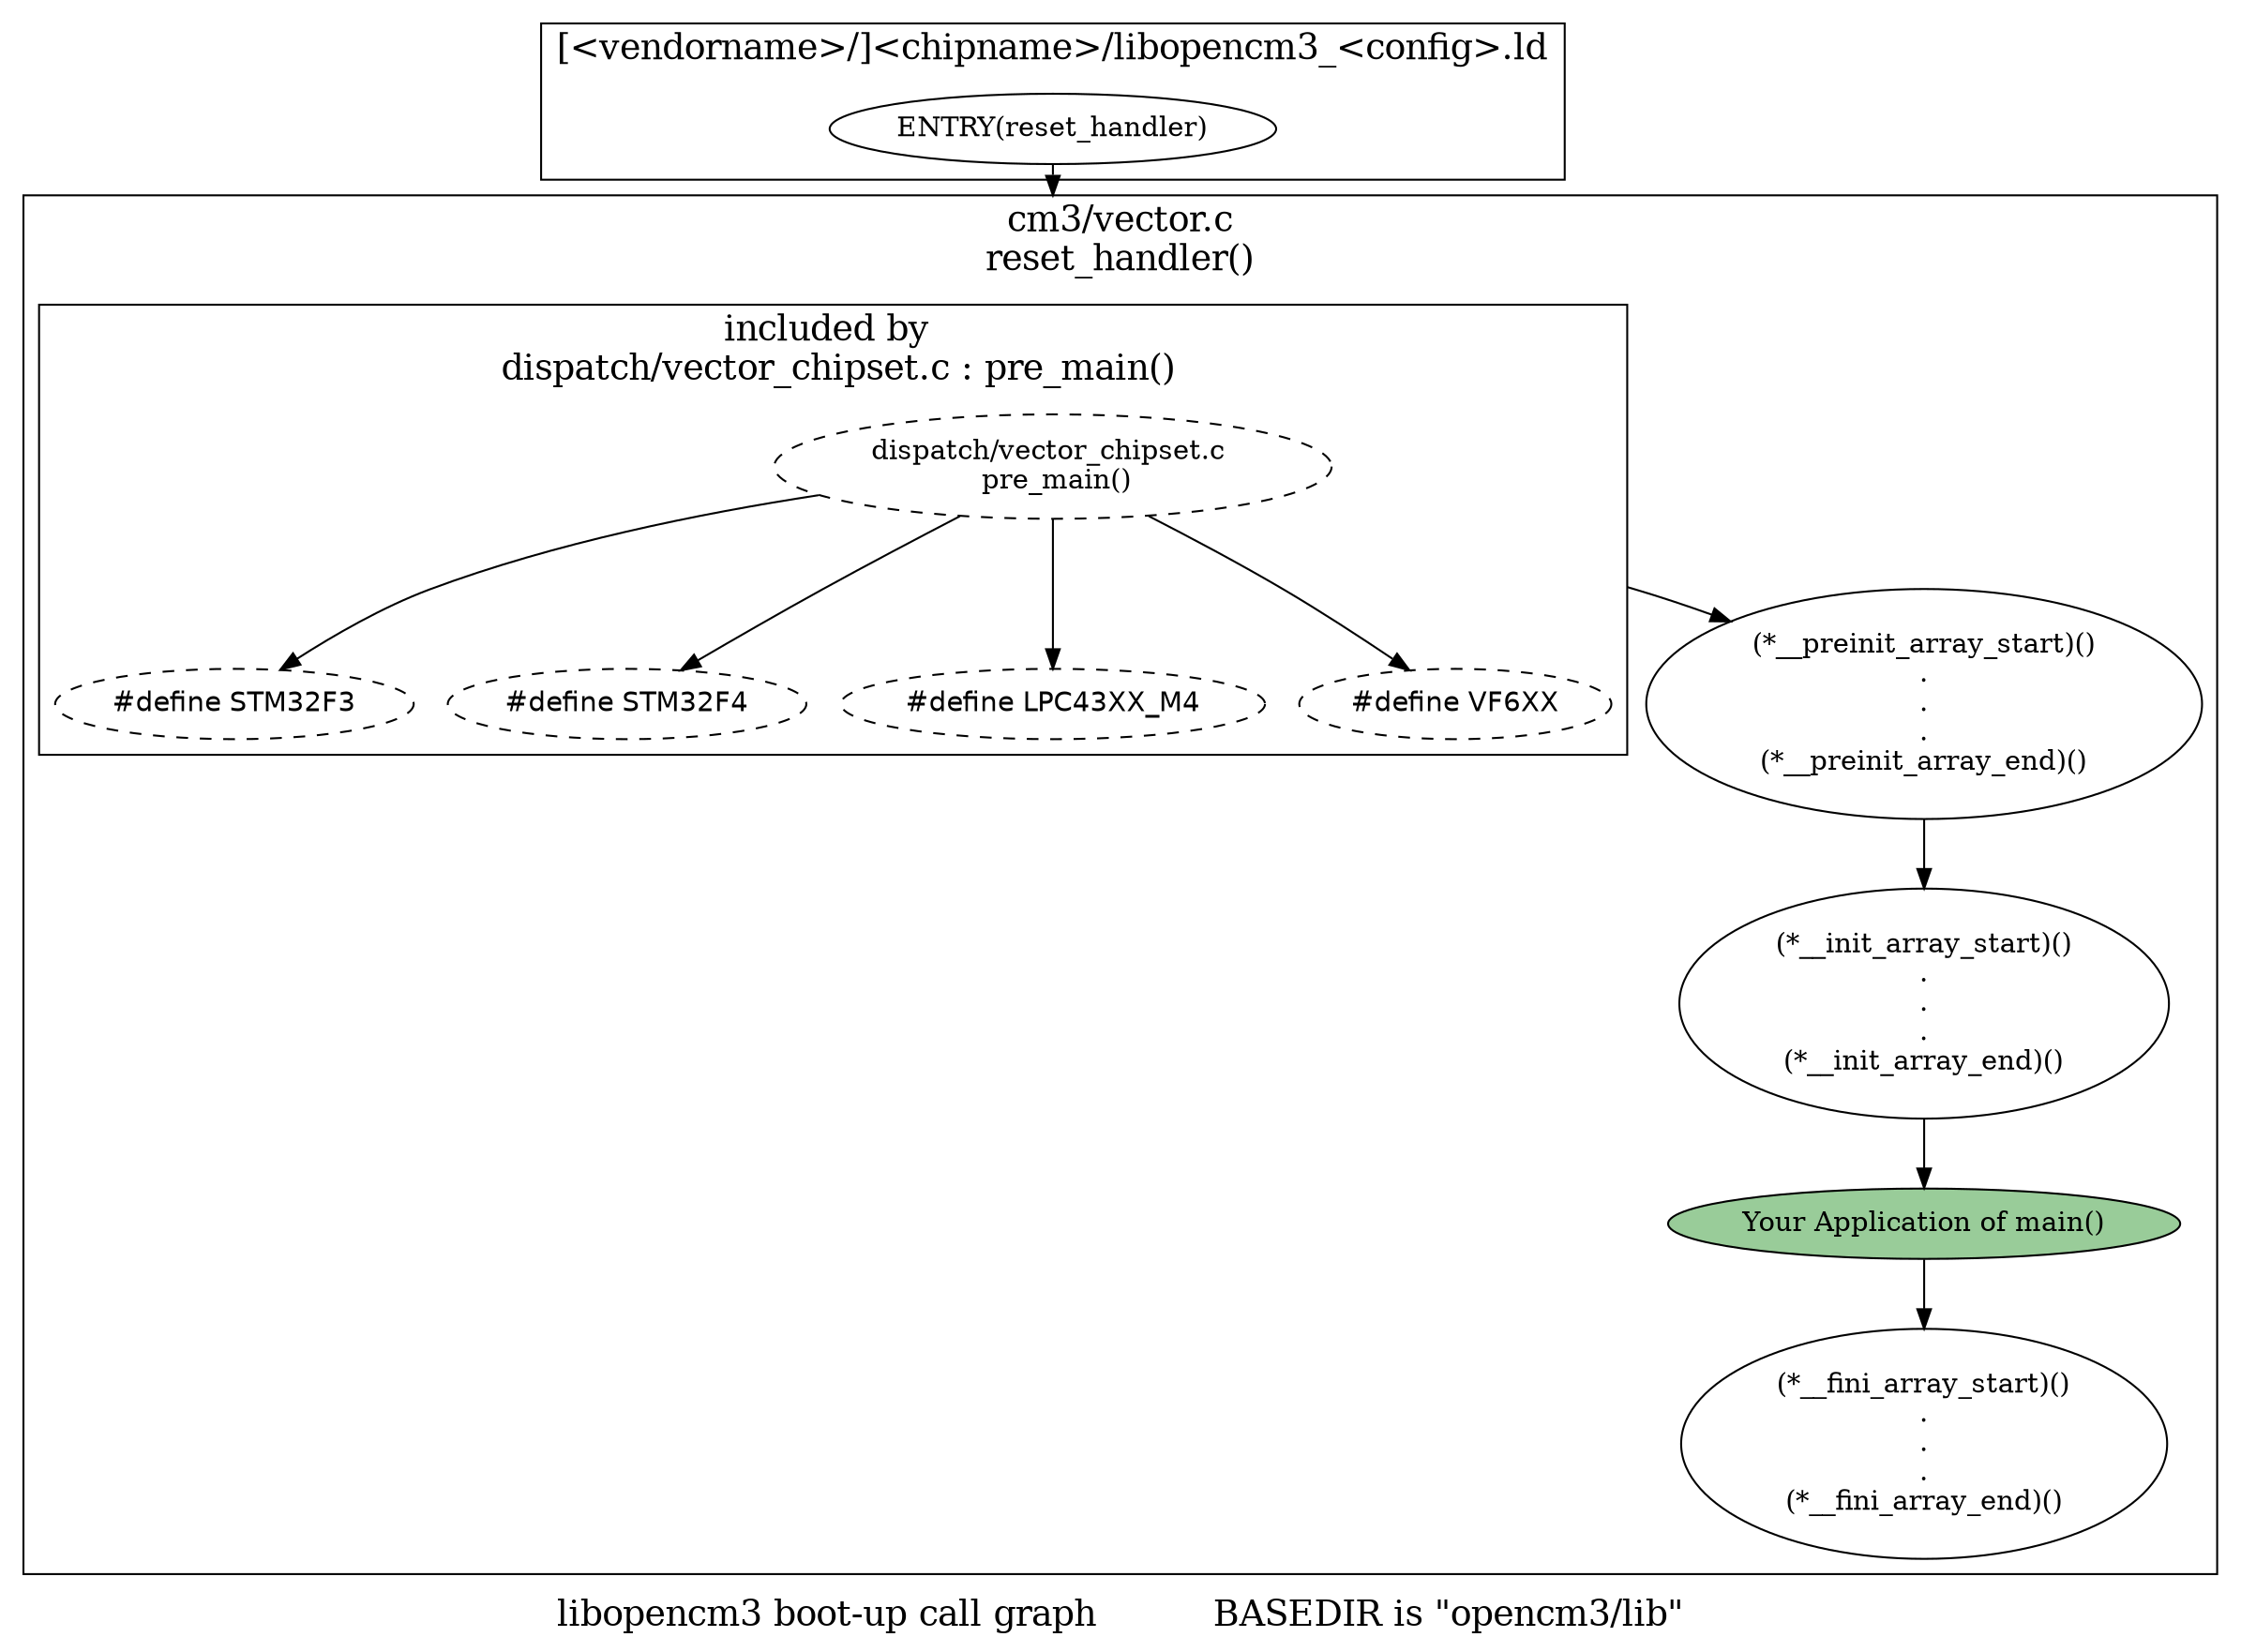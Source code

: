 /*
 * Copyright (C) 2015
 *		Toshiaki NOZAWA <noz.tos <at> gmail_dot_com>
 * All rights reserved.
 *
 * Redistribution and use in source, with or without
 * modification, are permitted provided that the following conditions
 * are met:
 * 1. Redistributions of source code must retain the above copyright
 *    notice, this list of conditions and the following disclaimer.
 * 2. Redistributions in binary form must reproduce the above copyright
 *    notice, this list of conditions and the following disclaimer in the
 *    documentation and/or other materials provided with the distribution.
 * 3. All advertising materials mentioning features or use of this software
 *    must display the following acknowledgement:
 *        This product includes software developed by Toshiaki NOZAWA.
 * 4. Neither the name of Toshiaki NOZAWA nor the names of its
 *    contributors may be used to endorse or promote products derived
 *    from this software without specific prior written permission.
 *
 * THIS DOCUMENT IS PROVIDED BY TOSHIAKI NOZAWA AND CONTRIBUTORS
 * ``AS IS'' AND ANY EXPRESS OR IMPLIED WARRANTIES, INCLUDING, BUT NOT LIMITED
 * TO, THE IMPLIED WARRANTIES OF MERCHANTABILITY AND FITNESS FOR A PARTICULAR
 * PURPOSE ARE DISCLAIMED.  IN NO EVENT SHALL THE CORPORATION OR CONTRIBUTORS
 * BE LIABLE FOR ANY DIRECT, INDIRECT, INCIDENTAL, SPECIAL, EXEMPLARY, OR
 * CONSEQUENTIAL DAMAGES (INCLUDING, BUT NOT LIMITED TO, PROCUREMENT OF
 * SUBSTITUTE GOODS OR SERVICES; LOSS OF USE, DATA, OR PROFITS; OR BUSINESS
 * INTERRUPTION) HOWEVER CAUSED AND ON ANY THEORY OF LIABILITY, WHETHER IN
 * CONTRACT, STRICT LIABILITY, OR TORT (INCLUDING NEGLIGENCE OR OTHERWISE)
 * ARISING IN ANY WAY OUT OF THE USE OF THIS SOFTWARE, EVEN IF ADVISED OF THE
 * POSSIBILITY OF SUCH DAMAGE.
 */

# usage:
# simply do
# > make
# from terminal, then be generated ../bootupCallGraph.png

digraph bootup {
	graph [label = "libopencm3 boot-up call graph		BASEDIR is \"opencm3/lib\"", fontsize = 18, compound = true];

	ENTRY [label = "ENTRY(reset_handler)"];
	pre_main [label = "dispatch/vector_chipset.c \n pre_main()", style = dashed];
	main [label = "Your Application of main()", style = filled, fillcolor = "#99cc99"];
	preinit_array [label = " (*__preinit_array_start)() \n.\n.\n.\n (*__preinit_array_end)() "];
	init_array [label = " (*__init_array_start)() \n.\n.\n.\n (*__init_array_end)() "];
	fini_array [label = " (*__fini_array_start)() \n.\n.\n.\n (*__fini_array_end)() "];

	subgraph cluster_reset_handler {
		label = " cm3/vector.c \n reset_handler() ";
		shape = circle;

		pre_main
			->  preinit_array [ltail = cluster_pre_main];
		preinit_array
			-> init_array
			-> main
			-> fini_array

			subgraph cluster_pre_main {
				label = "included by \n dispatch/vector_chipset.c : pre_main()";

				pre_main ->
				{
					"../stm32/f3/vector_chipset.c" [label = "#define STM32F3", fontname = "Helvetica", dir = none, style = dashed];
					"../stm32/f4/vector_chipset.c" [label = "#define STM32F4", fontname = "Helvetica", dir = none, style = dashed];
					"../lpc43xx/m4/vector_chipset.c" [label = "#define LPC43XX_M4", fontname = "Helvetica", dir = none, style = dashed];
					"../vf6xx/vector_chipset.c" [label = "#define VF6XX", fontname = "Helvetica", dir = none, style = dashed];
				}
			}
	}

	subgraph cluster_libopencm3_ld {
		label = "[<vendorname>/]<chipname>/libopencm3_<config>.ld";
			ENTRY -> pre_main [lhead = cluster_reset_handler]
	}
}
